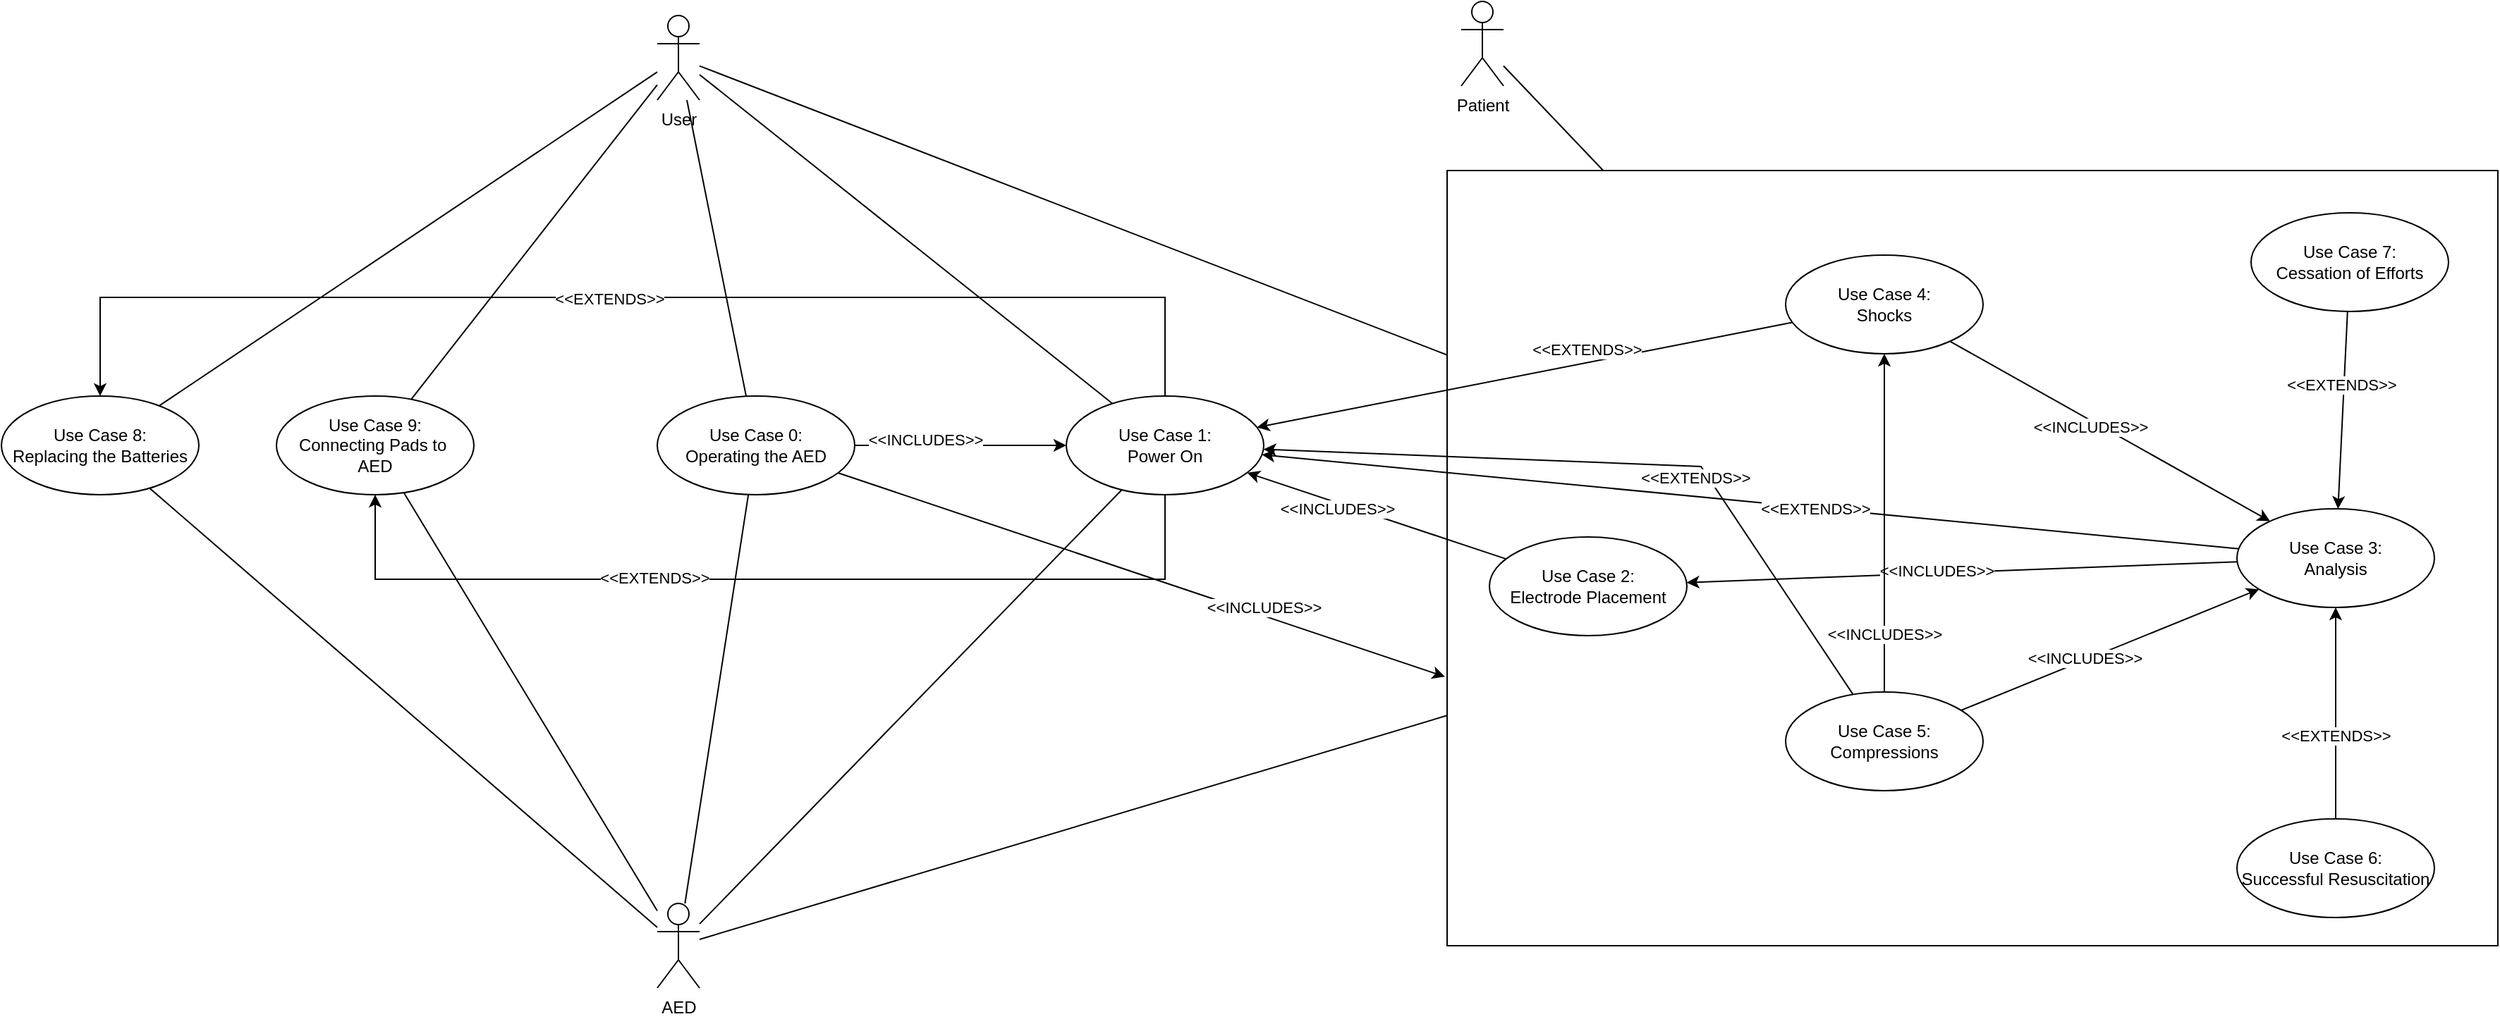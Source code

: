 <mxfile version="22.1.8" type="device">
  <diagram name="Page-1" id="IDVpzXIi5fXiW6P4MWVd">
    <mxGraphModel dx="2243" dy="758" grid="1" gridSize="10" guides="1" tooltips="1" connect="1" arrows="1" fold="1" page="1" pageScale="1" pageWidth="850" pageHeight="1100" math="0" shadow="0">
      <root>
        <mxCell id="0" />
        <mxCell id="1" parent="0" />
        <mxCell id="S-EI5ThkF1VQq75TRYTi-27" value="" style="rounded=0;whiteSpace=wrap;html=1;fillStyle=hatch;" parent="1" vertex="1">
          <mxGeometry x="600" y="220" width="745" height="550" as="geometry" />
        </mxCell>
        <mxCell id="S-EI5ThkF1VQq75TRYTi-56" style="edgeStyle=none;rounded=0;orthogonalLoop=1;jettySize=auto;html=1;" parent="1" source="S-EI5ThkF1VQq75TRYTi-10" target="S-EI5ThkF1VQq75TRYTi-6" edge="1">
          <mxGeometry relative="1" as="geometry" />
        </mxCell>
        <mxCell id="S-EI5ThkF1VQq75TRYTi-57" value="&amp;lt;&amp;lt;EXTENDS&amp;gt;&amp;gt;" style="edgeLabel;html=1;align=center;verticalAlign=middle;resizable=0;points=[];" parent="S-EI5ThkF1VQq75TRYTi-56" vertex="1" connectable="0">
          <mxGeometry x="-0.302" y="1" relative="1" as="geometry">
            <mxPoint x="-14" y="-8" as="offset" />
          </mxGeometry>
        </mxCell>
        <mxCell id="S-EI5ThkF1VQq75TRYTi-21" style="edgeStyle=none;rounded=0;orthogonalLoop=1;jettySize=auto;html=1;endArrow=none;endFill=0;" parent="1" source="S-EI5ThkF1VQq75TRYTi-1" target="S-EI5ThkF1VQq75TRYTi-6" edge="1">
          <mxGeometry relative="1" as="geometry" />
        </mxCell>
        <mxCell id="S-EI5ThkF1VQq75TRYTi-23" style="edgeStyle=none;rounded=0;orthogonalLoop=1;jettySize=auto;html=1;endArrow=none;endFill=0;" parent="1" source="S-EI5ThkF1VQq75TRYTi-1" target="S-EI5ThkF1VQq75TRYTi-17" edge="1">
          <mxGeometry relative="1" as="geometry" />
        </mxCell>
        <mxCell id="S-EI5ThkF1VQq75TRYTi-25" style="edgeStyle=none;rounded=0;orthogonalLoop=1;jettySize=auto;html=1;endArrow=none;endFill=0;" parent="1" source="S-EI5ThkF1VQq75TRYTi-1" target="S-EI5ThkF1VQq75TRYTi-16" edge="1">
          <mxGeometry relative="1" as="geometry" />
        </mxCell>
        <mxCell id="S-EI5ThkF1VQq75TRYTi-33" style="edgeStyle=none;rounded=0;orthogonalLoop=1;jettySize=auto;html=1;endArrow=none;endFill=0;" parent="1" source="S-EI5ThkF1VQq75TRYTi-1" target="S-EI5ThkF1VQq75TRYTi-27" edge="1">
          <mxGeometry relative="1" as="geometry" />
        </mxCell>
        <mxCell id="S-EI5ThkF1VQq75TRYTi-1" value="User" style="shape=umlActor;verticalLabelPosition=bottom;verticalAlign=top;html=1;rounded=0;" parent="1" vertex="1">
          <mxGeometry x="40" y="110" width="30" height="60" as="geometry" />
        </mxCell>
        <mxCell id="S-EI5ThkF1VQq75TRYTi-19" style="orthogonalLoop=1;jettySize=auto;html=1;endArrow=none;endFill=0;" parent="1" source="S-EI5ThkF1VQq75TRYTi-2" target="S-EI5ThkF1VQq75TRYTi-5" edge="1">
          <mxGeometry relative="1" as="geometry" />
        </mxCell>
        <mxCell id="S-EI5ThkF1VQq75TRYTi-22" style="edgeStyle=none;rounded=0;orthogonalLoop=1;jettySize=auto;html=1;endArrow=none;endFill=0;" parent="1" source="S-EI5ThkF1VQq75TRYTi-2" target="S-EI5ThkF1VQq75TRYTi-6" edge="1">
          <mxGeometry relative="1" as="geometry" />
        </mxCell>
        <mxCell id="S-EI5ThkF1VQq75TRYTi-24" style="edgeStyle=none;rounded=0;orthogonalLoop=1;jettySize=auto;html=1;endArrow=none;endFill=0;" parent="1" source="S-EI5ThkF1VQq75TRYTi-2" target="S-EI5ThkF1VQq75TRYTi-17" edge="1">
          <mxGeometry relative="1" as="geometry" />
        </mxCell>
        <mxCell id="S-EI5ThkF1VQq75TRYTi-26" style="edgeStyle=none;rounded=0;orthogonalLoop=1;jettySize=auto;html=1;endArrow=none;endFill=0;" parent="1" source="S-EI5ThkF1VQq75TRYTi-2" target="S-EI5ThkF1VQq75TRYTi-16" edge="1">
          <mxGeometry relative="1" as="geometry" />
        </mxCell>
        <mxCell id="S-EI5ThkF1VQq75TRYTi-34" style="edgeStyle=none;rounded=0;orthogonalLoop=1;jettySize=auto;html=1;endArrow=none;endFill=0;" parent="1" source="S-EI5ThkF1VQq75TRYTi-2" target="S-EI5ThkF1VQq75TRYTi-27" edge="1">
          <mxGeometry relative="1" as="geometry" />
        </mxCell>
        <mxCell id="S-EI5ThkF1VQq75TRYTi-2" value="AED" style="shape=umlActor;verticalLabelPosition=bottom;verticalAlign=top;html=1;rounded=0;" parent="1" vertex="1">
          <mxGeometry x="40" y="740" width="30" height="60" as="geometry" />
        </mxCell>
        <mxCell id="S-EI5ThkF1VQq75TRYTi-28" style="edgeStyle=none;rounded=0;orthogonalLoop=1;jettySize=auto;html=1;endArrow=none;endFill=0;" parent="1" source="S-EI5ThkF1VQq75TRYTi-3" target="S-EI5ThkF1VQq75TRYTi-27" edge="1">
          <mxGeometry relative="1" as="geometry" />
        </mxCell>
        <mxCell id="S-EI5ThkF1VQq75TRYTi-3" value="Patient" style="shape=umlActor;verticalLabelPosition=bottom;verticalAlign=top;html=1;rounded=0;" parent="1" vertex="1">
          <mxGeometry x="610" y="100" width="30" height="60" as="geometry" />
        </mxCell>
        <mxCell id="S-EI5ThkF1VQq75TRYTi-48" style="edgeStyle=none;rounded=0;orthogonalLoop=1;jettySize=auto;html=1;" parent="1" source="S-EI5ThkF1VQq75TRYTi-5" target="S-EI5ThkF1VQq75TRYTi-6" edge="1">
          <mxGeometry relative="1" as="geometry" />
        </mxCell>
        <mxCell id="S-EI5ThkF1VQq75TRYTi-49" value="&amp;lt;&amp;lt;INCLUDES&amp;gt;&amp;gt;" style="edgeLabel;html=1;align=center;verticalAlign=middle;resizable=0;points=[];" parent="S-EI5ThkF1VQq75TRYTi-48" vertex="1" connectable="0">
          <mxGeometry x="-0.342" y="4" relative="1" as="geometry">
            <mxPoint as="offset" />
          </mxGeometry>
        </mxCell>
        <mxCell id="S-EI5ThkF1VQq75TRYTi-5" value="Use Case 0:&lt;br&gt;Operating the AED" style="ellipse;whiteSpace=wrap;html=1;rounded=0;" parent="1" vertex="1">
          <mxGeometry x="40" y="380" width="140" height="70" as="geometry" />
        </mxCell>
        <mxCell id="S-EI5ThkF1VQq75TRYTi-52" style="edgeStyle=none;rounded=0;orthogonalLoop=1;jettySize=auto;html=1;" parent="1" source="S-EI5ThkF1VQq75TRYTi-6" target="S-EI5ThkF1VQq75TRYTi-17" edge="1">
          <mxGeometry relative="1" as="geometry">
            <Array as="points">
              <mxPoint x="400" y="510" />
              <mxPoint x="-160" y="510" />
            </Array>
          </mxGeometry>
        </mxCell>
        <mxCell id="S-EI5ThkF1VQq75TRYTi-54" value="&amp;lt;&amp;lt;EXTENDS&amp;gt;&amp;gt;" style="edgeLabel;html=1;align=center;verticalAlign=middle;resizable=0;points=[];" parent="S-EI5ThkF1VQq75TRYTi-52" vertex="1" connectable="0">
          <mxGeometry x="0.243" y="-1" relative="1" as="geometry">
            <mxPoint as="offset" />
          </mxGeometry>
        </mxCell>
        <mxCell id="S-EI5ThkF1VQq75TRYTi-53" style="edgeStyle=none;rounded=0;orthogonalLoop=1;jettySize=auto;html=1;" parent="1" source="S-EI5ThkF1VQq75TRYTi-6" target="S-EI5ThkF1VQq75TRYTi-16" edge="1">
          <mxGeometry relative="1" as="geometry">
            <Array as="points">
              <mxPoint x="400" y="310" />
              <mxPoint x="-355" y="310" />
            </Array>
          </mxGeometry>
        </mxCell>
        <mxCell id="S-EI5ThkF1VQq75TRYTi-55" value="&amp;lt;&amp;lt;EXTENDS&amp;gt;&amp;gt;" style="edgeLabel;html=1;align=center;verticalAlign=middle;resizable=0;points=[];" parent="S-EI5ThkF1VQq75TRYTi-53" vertex="1" connectable="0">
          <mxGeometry x="0.037" y="1" relative="1" as="geometry">
            <mxPoint as="offset" />
          </mxGeometry>
        </mxCell>
        <mxCell id="S-EI5ThkF1VQq75TRYTi-6" value="Use Case 1:&lt;br&gt;Power On" style="ellipse;whiteSpace=wrap;html=1;rounded=0;" parent="1" vertex="1">
          <mxGeometry x="330" y="380" width="140" height="70" as="geometry" />
        </mxCell>
        <mxCell id="S-EI5ThkF1VQq75TRYTi-31" style="edgeStyle=none;rounded=0;orthogonalLoop=1;jettySize=auto;html=1;" parent="1" source="S-EI5ThkF1VQq75TRYTi-8" target="S-EI5ThkF1VQq75TRYTi-6" edge="1">
          <mxGeometry relative="1" as="geometry" />
        </mxCell>
        <mxCell id="S-EI5ThkF1VQq75TRYTi-32" value="&amp;lt;&amp;lt;INCLUDES&amp;gt;&amp;gt;" style="edgeLabel;html=1;align=center;verticalAlign=middle;resizable=0;points=[];" parent="S-EI5ThkF1VQq75TRYTi-31" vertex="1" connectable="0">
          <mxGeometry x="0.309" y="4" relative="1" as="geometry">
            <mxPoint x="1" as="offset" />
          </mxGeometry>
        </mxCell>
        <mxCell id="S-EI5ThkF1VQq75TRYTi-8" value="Use Case 2:&lt;br&gt;Electrode Placement" style="ellipse;whiteSpace=wrap;html=1;rounded=0;" parent="1" vertex="1">
          <mxGeometry x="630" y="480" width="140" height="70" as="geometry" />
        </mxCell>
        <mxCell id="S-EI5ThkF1VQq75TRYTi-35" style="edgeStyle=none;rounded=0;orthogonalLoop=1;jettySize=auto;html=1;" parent="1" source="S-EI5ThkF1VQq75TRYTi-9" target="S-EI5ThkF1VQq75TRYTi-8" edge="1">
          <mxGeometry relative="1" as="geometry" />
        </mxCell>
        <mxCell id="S-EI5ThkF1VQq75TRYTi-36" value="&amp;lt;&amp;lt;INCLUDES&amp;gt;&amp;gt;" style="edgeLabel;html=1;align=center;verticalAlign=middle;resizable=0;points=[];" parent="S-EI5ThkF1VQq75TRYTi-35" vertex="1" connectable="0">
          <mxGeometry x="0.096" y="-2" relative="1" as="geometry">
            <mxPoint as="offset" />
          </mxGeometry>
        </mxCell>
        <mxCell id="S-EI5ThkF1VQq75TRYTi-9" value="Use Case 3:&lt;br&gt;Analysis" style="ellipse;whiteSpace=wrap;html=1;rounded=0;" parent="1" vertex="1">
          <mxGeometry x="1160" y="460" width="140" height="70" as="geometry" />
        </mxCell>
        <mxCell id="S-EI5ThkF1VQq75TRYTi-37" style="edgeStyle=none;rounded=0;orthogonalLoop=1;jettySize=auto;html=1;" parent="1" source="S-EI5ThkF1VQq75TRYTi-10" target="S-EI5ThkF1VQq75TRYTi-9" edge="1">
          <mxGeometry relative="1" as="geometry" />
        </mxCell>
        <mxCell id="S-EI5ThkF1VQq75TRYTi-38" value="&amp;lt;&amp;lt;INCLUDES&amp;gt;&amp;gt;" style="edgeLabel;html=1;align=center;verticalAlign=middle;resizable=0;points=[];" parent="S-EI5ThkF1VQq75TRYTi-37" vertex="1" connectable="0">
          <mxGeometry x="-0.104" y="-4" relative="1" as="geometry">
            <mxPoint as="offset" />
          </mxGeometry>
        </mxCell>
        <mxCell id="S-EI5ThkF1VQq75TRYTi-10" value="Use Case 4:&lt;br&gt;Shocks" style="ellipse;whiteSpace=wrap;html=1;rounded=0;" parent="1" vertex="1">
          <mxGeometry x="840" y="280" width="140" height="70" as="geometry" />
        </mxCell>
        <mxCell id="S-EI5ThkF1VQq75TRYTi-39" style="edgeStyle=none;rounded=0;orthogonalLoop=1;jettySize=auto;html=1;" parent="1" source="S-EI5ThkF1VQq75TRYTi-11" target="S-EI5ThkF1VQq75TRYTi-9" edge="1">
          <mxGeometry relative="1" as="geometry" />
        </mxCell>
        <mxCell id="S-EI5ThkF1VQq75TRYTi-40" value="&amp;lt;&amp;lt;INCLUDES&amp;gt;&amp;gt;" style="edgeLabel;html=1;align=center;verticalAlign=middle;resizable=0;points=[];" parent="S-EI5ThkF1VQq75TRYTi-39" vertex="1" connectable="0">
          <mxGeometry x="-0.168" y="2" relative="1" as="geometry">
            <mxPoint as="offset" />
          </mxGeometry>
        </mxCell>
        <mxCell id="S-EI5ThkF1VQq75TRYTi-41" style="edgeStyle=none;rounded=0;orthogonalLoop=1;jettySize=auto;html=1;" parent="1" source="S-EI5ThkF1VQq75TRYTi-11" target="S-EI5ThkF1VQq75TRYTi-10" edge="1">
          <mxGeometry relative="1" as="geometry" />
        </mxCell>
        <mxCell id="S-EI5ThkF1VQq75TRYTi-67" value="&amp;lt;&amp;lt;INCLUDES&amp;gt;&amp;gt;" style="edgeLabel;html=1;align=center;verticalAlign=middle;resizable=0;points=[];" parent="S-EI5ThkF1VQq75TRYTi-41" vertex="1" connectable="0">
          <mxGeometry x="-0.654" relative="1" as="geometry">
            <mxPoint as="offset" />
          </mxGeometry>
        </mxCell>
        <mxCell id="S-EI5ThkF1VQq75TRYTi-11" value="Use Case 5:&lt;br&gt;Compressions" style="ellipse;whiteSpace=wrap;html=1;rounded=0;" parent="1" vertex="1">
          <mxGeometry x="840" y="590" width="140" height="70" as="geometry" />
        </mxCell>
        <mxCell id="S-EI5ThkF1VQq75TRYTi-45" style="edgeStyle=none;rounded=0;orthogonalLoop=1;jettySize=auto;html=1;" parent="1" source="S-EI5ThkF1VQq75TRYTi-13" target="S-EI5ThkF1VQq75TRYTi-9" edge="1">
          <mxGeometry relative="1" as="geometry" />
        </mxCell>
        <mxCell id="S-EI5ThkF1VQq75TRYTi-46" value="&amp;lt;&amp;lt;EXTENDS&amp;gt;&amp;gt;" style="edgeLabel;html=1;align=center;verticalAlign=middle;resizable=0;points=[];" parent="S-EI5ThkF1VQq75TRYTi-45" vertex="1" connectable="0">
          <mxGeometry x="-0.211" relative="1" as="geometry">
            <mxPoint as="offset" />
          </mxGeometry>
        </mxCell>
        <mxCell id="S-EI5ThkF1VQq75TRYTi-13" value="Use Case 6:&lt;br&gt;Successful Resuscitation" style="ellipse;whiteSpace=wrap;html=1;rounded=0;" parent="1" vertex="1">
          <mxGeometry x="1160" y="680" width="140" height="70" as="geometry" />
        </mxCell>
        <mxCell id="S-EI5ThkF1VQq75TRYTi-43" style="edgeStyle=none;rounded=0;orthogonalLoop=1;jettySize=auto;html=1;" parent="1" source="S-EI5ThkF1VQq75TRYTi-14" target="S-EI5ThkF1VQq75TRYTi-9" edge="1">
          <mxGeometry relative="1" as="geometry" />
        </mxCell>
        <mxCell id="S-EI5ThkF1VQq75TRYTi-44" value="&amp;lt;&amp;lt;EXTENDS&amp;gt;&amp;gt;" style="edgeLabel;html=1;align=center;verticalAlign=middle;resizable=0;points=[];" parent="S-EI5ThkF1VQq75TRYTi-43" vertex="1" connectable="0">
          <mxGeometry x="-0.265" y="-2" relative="1" as="geometry">
            <mxPoint as="offset" />
          </mxGeometry>
        </mxCell>
        <mxCell id="S-EI5ThkF1VQq75TRYTi-14" value="Use Case 7:&lt;br&gt;Cessation of Efforts" style="ellipse;whiteSpace=wrap;html=1;rounded=0;" parent="1" vertex="1">
          <mxGeometry x="1170" y="250" width="140" height="70" as="geometry" />
        </mxCell>
        <mxCell id="S-EI5ThkF1VQq75TRYTi-16" value="Use Case 8:&lt;br&gt;Replacing the Batteries" style="ellipse;whiteSpace=wrap;html=1;rounded=0;" parent="1" vertex="1">
          <mxGeometry x="-425" y="380" width="140" height="70" as="geometry" />
        </mxCell>
        <mxCell id="S-EI5ThkF1VQq75TRYTi-17" value="Use Case 9:&lt;br&gt;Connecting Pads to&amp;nbsp;&lt;br&gt;AED" style="ellipse;whiteSpace=wrap;html=1;rounded=0;" parent="1" vertex="1">
          <mxGeometry x="-230" y="380" width="140" height="70" as="geometry" />
        </mxCell>
        <mxCell id="S-EI5ThkF1VQq75TRYTi-18" style="rounded=0;orthogonalLoop=1;jettySize=auto;html=1;endArrow=none;endFill=0;" parent="1" source="S-EI5ThkF1VQq75TRYTi-1" target="S-EI5ThkF1VQq75TRYTi-5" edge="1">
          <mxGeometry relative="1" as="geometry" />
        </mxCell>
        <mxCell id="S-EI5ThkF1VQq75TRYTi-50" style="edgeStyle=none;rounded=0;orthogonalLoop=1;jettySize=auto;html=1;entryX=-0.002;entryY=0.653;entryDx=0;entryDy=0;entryPerimeter=0;" parent="1" source="S-EI5ThkF1VQq75TRYTi-5" target="S-EI5ThkF1VQq75TRYTi-27" edge="1">
          <mxGeometry relative="1" as="geometry" />
        </mxCell>
        <mxCell id="S-EI5ThkF1VQq75TRYTi-51" value="&amp;lt;&amp;lt;INCLUDES&amp;gt;&amp;gt;" style="edgeLabel;html=1;align=center;verticalAlign=middle;resizable=0;points=[];" parent="S-EI5ThkF1VQq75TRYTi-50" vertex="1" connectable="0">
          <mxGeometry x="0.139" y="-3" relative="1" as="geometry">
            <mxPoint x="58" y="10" as="offset" />
          </mxGeometry>
        </mxCell>
        <mxCell id="S-EI5ThkF1VQq75TRYTi-58" style="edgeStyle=none;rounded=0;orthogonalLoop=1;jettySize=auto;html=1;" parent="1" source="S-EI5ThkF1VQq75TRYTi-11" target="S-EI5ThkF1VQq75TRYTi-6" edge="1">
          <mxGeometry relative="1" as="geometry">
            <mxPoint x="855" y="338" as="sourcePoint" />
            <mxPoint x="475" y="412" as="targetPoint" />
            <Array as="points">
              <mxPoint x="780" y="430" />
            </Array>
          </mxGeometry>
        </mxCell>
        <mxCell id="S-EI5ThkF1VQq75TRYTi-59" value="&amp;lt;&amp;lt;EXTENDS&amp;gt;&amp;gt;" style="edgeLabel;html=1;align=center;verticalAlign=middle;resizable=0;points=[];" parent="S-EI5ThkF1VQq75TRYTi-58" vertex="1" connectable="0">
          <mxGeometry x="-0.302" y="1" relative="1" as="geometry">
            <mxPoint x="-14" y="-8" as="offset" />
          </mxGeometry>
        </mxCell>
        <mxCell id="S-EI5ThkF1VQq75TRYTi-60" style="edgeStyle=none;rounded=0;orthogonalLoop=1;jettySize=auto;html=1;" parent="1" source="S-EI5ThkF1VQq75TRYTi-9" target="S-EI5ThkF1VQq75TRYTi-6" edge="1">
          <mxGeometry relative="1" as="geometry">
            <mxPoint x="865" y="348" as="sourcePoint" />
            <mxPoint x="485" y="422" as="targetPoint" />
          </mxGeometry>
        </mxCell>
        <mxCell id="S-EI5ThkF1VQq75TRYTi-61" value="&amp;lt;&amp;lt;EXTENDS&amp;gt;&amp;gt;" style="edgeLabel;html=1;align=center;verticalAlign=middle;resizable=0;points=[];" parent="S-EI5ThkF1VQq75TRYTi-60" vertex="1" connectable="0">
          <mxGeometry x="-0.302" y="1" relative="1" as="geometry">
            <mxPoint x="-59" y="-6" as="offset" />
          </mxGeometry>
        </mxCell>
      </root>
    </mxGraphModel>
  </diagram>
</mxfile>

